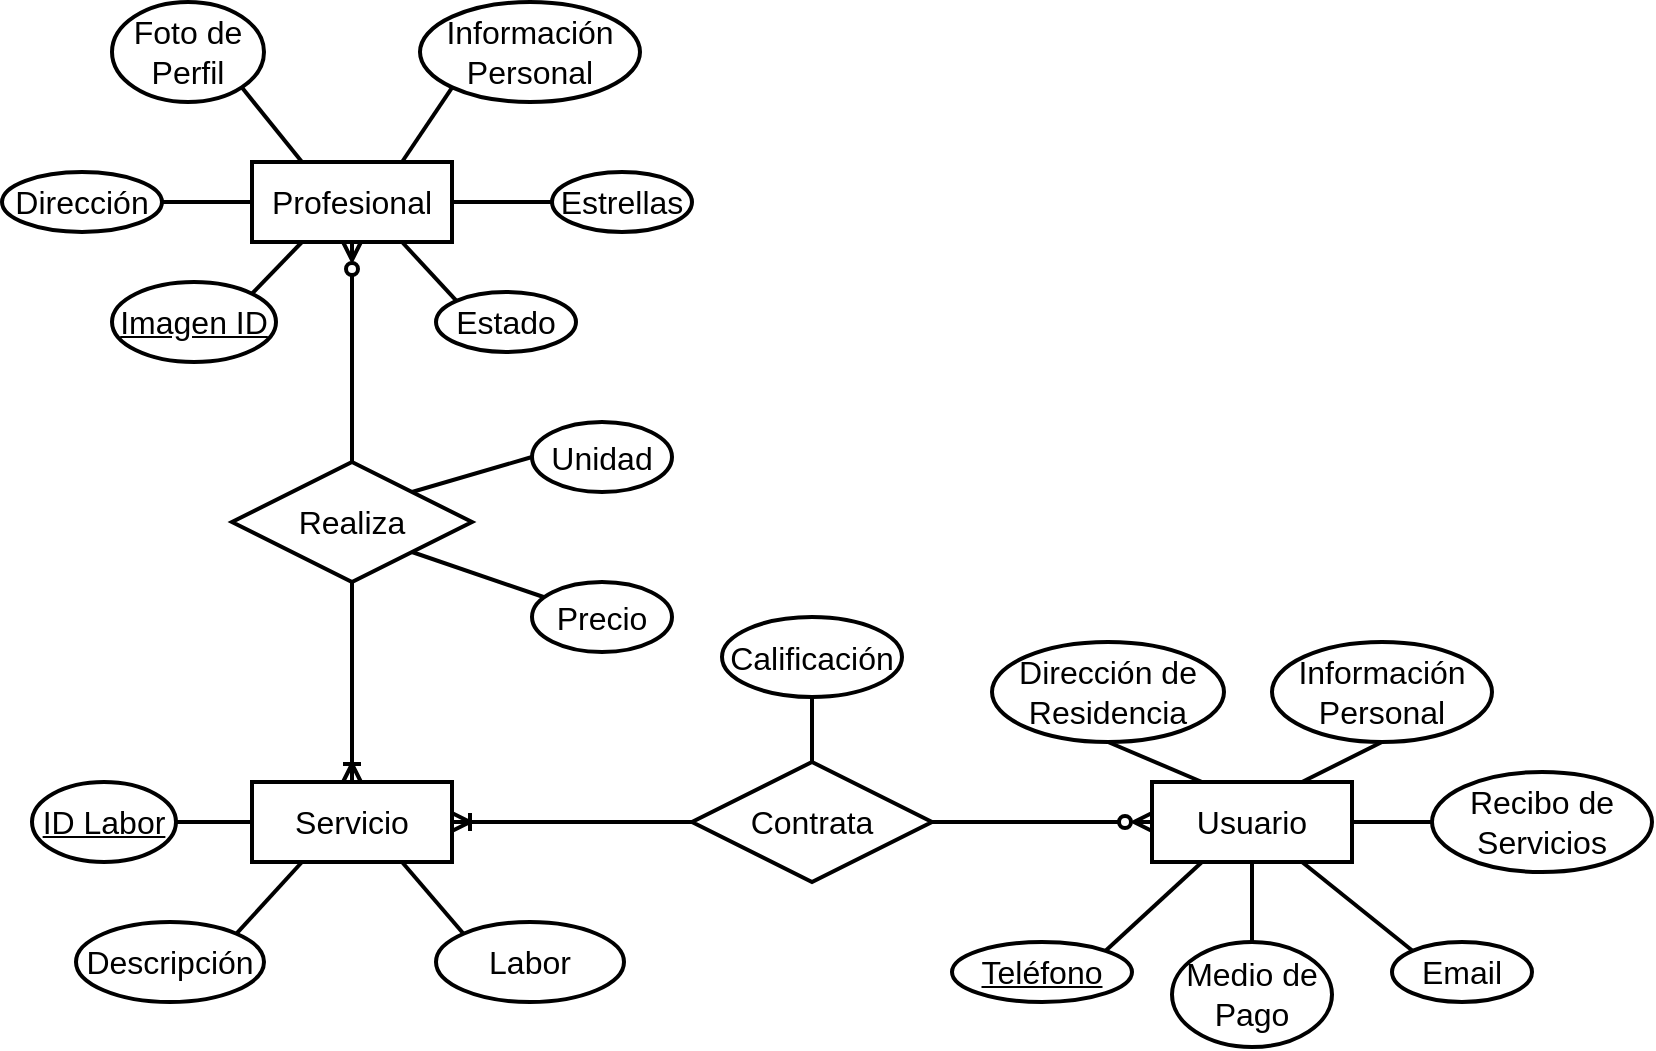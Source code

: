 <mxfile version="22.1.4" type="github">
  <diagram name="Página-1" id="cCKO2vU_R3Nvwjt6O_Bb">
    <mxGraphModel dx="816" dy="482" grid="1" gridSize="10" guides="1" tooltips="1" connect="1" arrows="1" fold="1" page="1" pageScale="1" pageWidth="827" pageHeight="1169" math="0" shadow="0">
      <root>
        <mxCell id="0" />
        <mxCell id="1" parent="0" />
        <mxCell id="8-Lv-CJE16GWGZzQea9U-9" style="edgeStyle=orthogonalEdgeStyle;rounded=0;orthogonalLoop=1;jettySize=auto;html=1;exitX=0.5;exitY=1;exitDx=0;exitDy=0;entryX=0.5;entryY=0;entryDx=0;entryDy=0;strokeWidth=2;endArrow=none;endFill=0;startArrow=ERzeroToMany;startFill=0;" parent="1" source="zTk_jniPwo0BafnFYXpP-2" target="8-Lv-CJE16GWGZzQea9U-6" edge="1">
          <mxGeometry relative="1" as="geometry" />
        </mxCell>
        <mxCell id="8-Lv-CJE16GWGZzQea9U-25" style="edgeStyle=orthogonalEdgeStyle;rounded=0;orthogonalLoop=1;jettySize=auto;html=1;exitX=0;exitY=0.5;exitDx=0;exitDy=0;entryX=1;entryY=0.5;entryDx=0;entryDy=0;endArrow=none;endFill=0;strokeWidth=2;" parent="1" source="zTk_jniPwo0BafnFYXpP-2" target="N90UWdWT46t-Qlg6uNlZ-9" edge="1">
          <mxGeometry relative="1" as="geometry" />
        </mxCell>
        <mxCell id="8-Lv-CJE16GWGZzQea9U-26" style="edgeStyle=orthogonalEdgeStyle;rounded=0;orthogonalLoop=1;jettySize=auto;html=1;exitX=1;exitY=0.5;exitDx=0;exitDy=0;entryX=0;entryY=0.5;entryDx=0;entryDy=0;strokeWidth=2;endArrow=none;endFill=0;" parent="1" source="zTk_jniPwo0BafnFYXpP-2" target="8-Lv-CJE16GWGZzQea9U-22" edge="1">
          <mxGeometry relative="1" as="geometry" />
        </mxCell>
        <mxCell id="8-Lv-CJE16GWGZzQea9U-27" style="rounded=0;orthogonalLoop=1;jettySize=auto;html=1;exitX=0.25;exitY=0;exitDx=0;exitDy=0;entryX=1;entryY=1;entryDx=0;entryDy=0;endArrow=none;endFill=0;strokeWidth=2;" parent="1" source="zTk_jniPwo0BafnFYXpP-2" target="8-Lv-CJE16GWGZzQea9U-1" edge="1">
          <mxGeometry relative="1" as="geometry" />
        </mxCell>
        <mxCell id="8-Lv-CJE16GWGZzQea9U-28" style="rounded=0;orthogonalLoop=1;jettySize=auto;html=1;exitX=0.75;exitY=0;exitDx=0;exitDy=0;entryX=0;entryY=1;entryDx=0;entryDy=0;endArrow=none;endFill=0;strokeWidth=2;" parent="1" source="zTk_jniPwo0BafnFYXpP-2" target="N90UWdWT46t-Qlg6uNlZ-8" edge="1">
          <mxGeometry relative="1" as="geometry" />
        </mxCell>
        <mxCell id="8-Lv-CJE16GWGZzQea9U-29" style="rounded=0;orthogonalLoop=1;jettySize=auto;html=1;exitX=0.25;exitY=1;exitDx=0;exitDy=0;entryX=1;entryY=0;entryDx=0;entryDy=0;endArrow=none;endFill=0;strokeWidth=2;" parent="1" source="zTk_jniPwo0BafnFYXpP-2" target="8-Lv-CJE16GWGZzQea9U-2" edge="1">
          <mxGeometry relative="1" as="geometry" />
        </mxCell>
        <mxCell id="8-Lv-CJE16GWGZzQea9U-30" style="rounded=0;orthogonalLoop=1;jettySize=auto;html=1;exitX=0.75;exitY=1;exitDx=0;exitDy=0;entryX=0;entryY=0;entryDx=0;entryDy=0;endArrow=none;endFill=0;strokeWidth=2;" parent="1" source="zTk_jniPwo0BafnFYXpP-2" target="8-Lv-CJE16GWGZzQea9U-19" edge="1">
          <mxGeometry relative="1" as="geometry" />
        </mxCell>
        <mxCell id="zTk_jniPwo0BafnFYXpP-2" value="Profesional" style="whiteSpace=wrap;html=1;align=center;strokeWidth=2;fontSize=16;" parent="1" vertex="1">
          <mxGeometry x="150" y="340" width="100" height="40" as="geometry" />
        </mxCell>
        <mxCell id="8-Lv-CJE16GWGZzQea9U-40" style="edgeStyle=orthogonalEdgeStyle;rounded=0;orthogonalLoop=1;jettySize=auto;html=1;exitX=0;exitY=0.5;exitDx=0;exitDy=0;entryX=1;entryY=0.5;entryDx=0;entryDy=0;endArrow=none;endFill=0;strokeWidth=2;startArrow=ERzeroToMany;startFill=0;" parent="1" source="zTk_jniPwo0BafnFYXpP-5" target="N90UWdWT46t-Qlg6uNlZ-3" edge="1">
          <mxGeometry relative="1" as="geometry" />
        </mxCell>
        <mxCell id="8-Lv-CJE16GWGZzQea9U-41" style="rounded=0;orthogonalLoop=1;jettySize=auto;html=1;exitX=0.5;exitY=1;exitDx=0;exitDy=0;entryX=0.5;entryY=0;entryDx=0;entryDy=0;endArrow=none;endFill=0;strokeWidth=2;" parent="1" source="zTk_jniPwo0BafnFYXpP-5" target="8-Lv-CJE16GWGZzQea9U-18" edge="1">
          <mxGeometry relative="1" as="geometry" />
        </mxCell>
        <mxCell id="8-Lv-CJE16GWGZzQea9U-42" style="rounded=0;orthogonalLoop=1;jettySize=auto;html=1;exitX=0.25;exitY=1;exitDx=0;exitDy=0;entryX=1;entryY=0;entryDx=0;entryDy=0;endArrow=none;endFill=0;strokeWidth=2;" parent="1" source="zTk_jniPwo0BafnFYXpP-5" target="8-Lv-CJE16GWGZzQea9U-16" edge="1">
          <mxGeometry relative="1" as="geometry" />
        </mxCell>
        <mxCell id="8-Lv-CJE16GWGZzQea9U-43" style="rounded=0;orthogonalLoop=1;jettySize=auto;html=1;exitX=0.75;exitY=1;exitDx=0;exitDy=0;entryX=0;entryY=0;entryDx=0;entryDy=0;endArrow=none;endFill=0;strokeWidth=2;" parent="1" source="zTk_jniPwo0BafnFYXpP-5" target="8-Lv-CJE16GWGZzQea9U-17" edge="1">
          <mxGeometry relative="1" as="geometry" />
        </mxCell>
        <mxCell id="8-Lv-CJE16GWGZzQea9U-44" style="rounded=0;orthogonalLoop=1;jettySize=auto;html=1;exitX=1;exitY=0.5;exitDx=0;exitDy=0;endArrow=none;endFill=0;strokeWidth=2;" parent="1" source="zTk_jniPwo0BafnFYXpP-5" target="8-Lv-CJE16GWGZzQea9U-15" edge="1">
          <mxGeometry relative="1" as="geometry" />
        </mxCell>
        <mxCell id="8-Lv-CJE16GWGZzQea9U-45" style="rounded=0;orthogonalLoop=1;jettySize=auto;html=1;exitX=0.25;exitY=0;exitDx=0;exitDy=0;entryX=0.5;entryY=1;entryDx=0;entryDy=0;endArrow=none;endFill=0;strokeWidth=2;" parent="1" source="zTk_jniPwo0BafnFYXpP-5" target="8-Lv-CJE16GWGZzQea9U-14" edge="1">
          <mxGeometry relative="1" as="geometry" />
        </mxCell>
        <mxCell id="zTk_jniPwo0BafnFYXpP-5" value="Usuario" style="whiteSpace=wrap;html=1;align=center;strokeWidth=2;fontSize=16;" parent="1" vertex="1">
          <mxGeometry x="600" y="650" width="100" height="40" as="geometry" />
        </mxCell>
        <mxCell id="8-Lv-CJE16GWGZzQea9U-39" style="edgeStyle=orthogonalEdgeStyle;rounded=0;orthogonalLoop=1;jettySize=auto;html=1;exitX=0.5;exitY=0;exitDx=0;exitDy=0;entryX=0.5;entryY=1;entryDx=0;entryDy=0;endArrow=none;endFill=0;strokeWidth=2;" parent="1" source="N90UWdWT46t-Qlg6uNlZ-3" target="8-Lv-CJE16GWGZzQea9U-23" edge="1">
          <mxGeometry relative="1" as="geometry" />
        </mxCell>
        <mxCell id="N90UWdWT46t-Qlg6uNlZ-3" value="Contrata" style="shape=rhombus;perimeter=rhombusPerimeter;whiteSpace=wrap;html=1;align=center;strokeWidth=2;fontSize=16;" parent="1" vertex="1">
          <mxGeometry x="370" y="640" width="120" height="60" as="geometry" />
        </mxCell>
        <mxCell id="N90UWdWT46t-Qlg6uNlZ-8" value="Información Personal" style="ellipse;whiteSpace=wrap;html=1;align=center;fontSize=16;strokeWidth=2;" parent="1" vertex="1">
          <mxGeometry x="234" y="260" width="110" height="50" as="geometry" />
        </mxCell>
        <mxCell id="N90UWdWT46t-Qlg6uNlZ-9" value="Dirección" style="ellipse;whiteSpace=wrap;html=1;align=center;fontSize=16;strokeWidth=2;" parent="1" vertex="1">
          <mxGeometry x="25" y="345" width="80" height="30" as="geometry" />
        </mxCell>
        <mxCell id="8-Lv-CJE16GWGZzQea9U-1" value="Foto de Perfil" style="ellipse;whiteSpace=wrap;html=1;align=center;fontSize=16;strokeWidth=2;" parent="1" vertex="1">
          <mxGeometry x="80" y="260" width="76" height="50" as="geometry" />
        </mxCell>
        <mxCell id="8-Lv-CJE16GWGZzQea9U-2" value="Imagen ID" style="ellipse;whiteSpace=wrap;html=1;align=center;fontSize=16;strokeWidth=2;fontStyle=4" parent="1" vertex="1">
          <mxGeometry x="80" y="400" width="82" height="40" as="geometry" />
        </mxCell>
        <mxCell id="8-Lv-CJE16GWGZzQea9U-32" style="edgeStyle=orthogonalEdgeStyle;rounded=0;orthogonalLoop=1;jettySize=auto;html=1;exitX=1;exitY=0.5;exitDx=0;exitDy=0;endArrow=none;endFill=0;strokeWidth=2;" parent="1" source="8-Lv-CJE16GWGZzQea9U-3" target="8-Lv-CJE16GWGZzQea9U-4" edge="1">
          <mxGeometry relative="1" as="geometry" />
        </mxCell>
        <mxCell id="8-Lv-CJE16GWGZzQea9U-3" value="ID Labor" style="ellipse;whiteSpace=wrap;html=1;align=center;fontSize=16;strokeWidth=2;fontStyle=4" parent="1" vertex="1">
          <mxGeometry x="40" y="650" width="72" height="40" as="geometry" />
        </mxCell>
        <mxCell id="8-Lv-CJE16GWGZzQea9U-35" style="rounded=0;orthogonalLoop=1;jettySize=auto;html=1;exitX=0.75;exitY=1;exitDx=0;exitDy=0;entryX=0;entryY=0;entryDx=0;entryDy=0;endArrow=none;endFill=0;strokeWidth=2;" parent="1" source="8-Lv-CJE16GWGZzQea9U-4" target="8-Lv-CJE16GWGZzQea9U-5" edge="1">
          <mxGeometry relative="1" as="geometry" />
        </mxCell>
        <mxCell id="8-Lv-CJE16GWGZzQea9U-37" style="rounded=0;orthogonalLoop=1;jettySize=auto;html=1;exitX=0.25;exitY=1;exitDx=0;exitDy=0;entryX=1;entryY=0;entryDx=0;entryDy=0;endArrow=none;endFill=0;strokeWidth=2;" parent="1" source="8-Lv-CJE16GWGZzQea9U-4" target="8-Lv-CJE16GWGZzQea9U-20" edge="1">
          <mxGeometry relative="1" as="geometry" />
        </mxCell>
        <mxCell id="8-Lv-CJE16GWGZzQea9U-38" style="edgeStyle=orthogonalEdgeStyle;rounded=0;orthogonalLoop=1;jettySize=auto;html=1;exitX=1;exitY=0.5;exitDx=0;exitDy=0;entryX=0;entryY=0.5;entryDx=0;entryDy=0;endArrow=none;endFill=0;strokeWidth=2;startArrow=ERoneToMany;startFill=0;" parent="1" source="8-Lv-CJE16GWGZzQea9U-4" target="N90UWdWT46t-Qlg6uNlZ-3" edge="1">
          <mxGeometry relative="1" as="geometry" />
        </mxCell>
        <mxCell id="8-Lv-CJE16GWGZzQea9U-4" value="Servicio" style="whiteSpace=wrap;html=1;align=center;strokeWidth=2;fontSize=16;" parent="1" vertex="1">
          <mxGeometry x="150" y="650" width="100" height="40" as="geometry" />
        </mxCell>
        <mxCell id="8-Lv-CJE16GWGZzQea9U-5" value="Labor" style="ellipse;whiteSpace=wrap;html=1;align=center;fontSize=16;strokeWidth=2;" parent="1" vertex="1">
          <mxGeometry x="242" y="720" width="94" height="40" as="geometry" />
        </mxCell>
        <mxCell id="8-Lv-CJE16GWGZzQea9U-10" style="edgeStyle=orthogonalEdgeStyle;rounded=0;orthogonalLoop=1;jettySize=auto;html=1;exitX=0.5;exitY=1;exitDx=0;exitDy=0;endArrow=ERoneToMany;endFill=0;strokeWidth=2;" parent="1" source="8-Lv-CJE16GWGZzQea9U-6" target="8-Lv-CJE16GWGZzQea9U-4" edge="1">
          <mxGeometry relative="1" as="geometry" />
        </mxCell>
        <mxCell id="8-Lv-CJE16GWGZzQea9U-31" style="rounded=0;orthogonalLoop=1;jettySize=auto;html=1;exitX=1;exitY=1;exitDx=0;exitDy=0;endArrow=none;endFill=0;strokeWidth=2;" parent="1" source="8-Lv-CJE16GWGZzQea9U-6" target="8-Lv-CJE16GWGZzQea9U-8" edge="1">
          <mxGeometry relative="1" as="geometry" />
        </mxCell>
        <mxCell id="_5Z4qYRN5UY5JMDbhOnx-2" style="rounded=0;orthogonalLoop=1;jettySize=auto;html=1;exitX=1;exitY=0;exitDx=0;exitDy=0;entryX=0;entryY=0.5;entryDx=0;entryDy=0;endArrow=none;endFill=0;strokeWidth=2;" edge="1" parent="1" source="8-Lv-CJE16GWGZzQea9U-6" target="_5Z4qYRN5UY5JMDbhOnx-1">
          <mxGeometry relative="1" as="geometry" />
        </mxCell>
        <mxCell id="8-Lv-CJE16GWGZzQea9U-6" value="Realiza" style="shape=rhombus;perimeter=rhombusPerimeter;whiteSpace=wrap;html=1;align=center;strokeWidth=2;fontSize=16;" parent="1" vertex="1">
          <mxGeometry x="140" y="490" width="120" height="60" as="geometry" />
        </mxCell>
        <mxCell id="8-Lv-CJE16GWGZzQea9U-8" value="Precio" style="ellipse;whiteSpace=wrap;html=1;align=center;fontSize=16;strokeWidth=2;" parent="1" vertex="1">
          <mxGeometry x="290" y="550" width="70" height="35" as="geometry" />
        </mxCell>
        <mxCell id="8-Lv-CJE16GWGZzQea9U-46" style="rounded=0;orthogonalLoop=1;jettySize=auto;html=1;exitX=0.5;exitY=1;exitDx=0;exitDy=0;entryX=0.75;entryY=0;entryDx=0;entryDy=0;endArrow=none;endFill=0;strokeWidth=2;" parent="1" source="8-Lv-CJE16GWGZzQea9U-13" target="zTk_jniPwo0BafnFYXpP-5" edge="1">
          <mxGeometry relative="1" as="geometry" />
        </mxCell>
        <mxCell id="8-Lv-CJE16GWGZzQea9U-13" value="Información Personal" style="ellipse;whiteSpace=wrap;html=1;align=center;fontSize=16;strokeWidth=2;" parent="1" vertex="1">
          <mxGeometry x="660" y="580" width="110" height="50" as="geometry" />
        </mxCell>
        <mxCell id="8-Lv-CJE16GWGZzQea9U-14" value="Dirección de Residencia" style="ellipse;whiteSpace=wrap;html=1;align=center;fontSize=16;strokeWidth=2;" parent="1" vertex="1">
          <mxGeometry x="520" y="580" width="116" height="50" as="geometry" />
        </mxCell>
        <mxCell id="8-Lv-CJE16GWGZzQea9U-15" value="Recibo de Servicios" style="ellipse;whiteSpace=wrap;html=1;align=center;fontSize=16;strokeWidth=2;" parent="1" vertex="1">
          <mxGeometry x="740" y="645" width="110" height="50" as="geometry" />
        </mxCell>
        <mxCell id="8-Lv-CJE16GWGZzQea9U-16" value="Teléfono" style="ellipse;whiteSpace=wrap;html=1;align=center;fontSize=16;strokeWidth=2;fontStyle=4" parent="1" vertex="1">
          <mxGeometry x="500" y="730" width="90" height="30" as="geometry" />
        </mxCell>
        <mxCell id="8-Lv-CJE16GWGZzQea9U-17" value="Email" style="ellipse;whiteSpace=wrap;html=1;align=center;fontSize=16;strokeWidth=2;" parent="1" vertex="1">
          <mxGeometry x="720" y="730" width="70" height="30" as="geometry" />
        </mxCell>
        <mxCell id="8-Lv-CJE16GWGZzQea9U-18" value="Medio de Pago" style="ellipse;whiteSpace=wrap;html=1;align=center;fontSize=16;strokeWidth=2;" parent="1" vertex="1">
          <mxGeometry x="610" y="730" width="80" height="52.5" as="geometry" />
        </mxCell>
        <mxCell id="8-Lv-CJE16GWGZzQea9U-19" value="Estado" style="ellipse;whiteSpace=wrap;html=1;align=center;fontSize=16;strokeWidth=2;" parent="1" vertex="1">
          <mxGeometry x="242" y="405" width="70" height="30" as="geometry" />
        </mxCell>
        <mxCell id="8-Lv-CJE16GWGZzQea9U-20" value="Descripción" style="ellipse;whiteSpace=wrap;html=1;align=center;fontSize=16;strokeWidth=2;" parent="1" vertex="1">
          <mxGeometry x="62" y="720" width="94" height="40" as="geometry" />
        </mxCell>
        <mxCell id="8-Lv-CJE16GWGZzQea9U-22" value="Estrellas" style="ellipse;whiteSpace=wrap;html=1;align=center;fontSize=16;strokeWidth=2;" parent="1" vertex="1">
          <mxGeometry x="300" y="345" width="70" height="30" as="geometry" />
        </mxCell>
        <mxCell id="8-Lv-CJE16GWGZzQea9U-23" value="Calificación" style="ellipse;whiteSpace=wrap;html=1;align=center;fontSize=16;strokeWidth=2;" parent="1" vertex="1">
          <mxGeometry x="385" y="567.5" width="90" height="40" as="geometry" />
        </mxCell>
        <mxCell id="_5Z4qYRN5UY5JMDbhOnx-1" value="Unidad" style="ellipse;whiteSpace=wrap;html=1;align=center;fontSize=16;strokeWidth=2;" vertex="1" parent="1">
          <mxGeometry x="290" y="470" width="70" height="35" as="geometry" />
        </mxCell>
      </root>
    </mxGraphModel>
  </diagram>
</mxfile>
